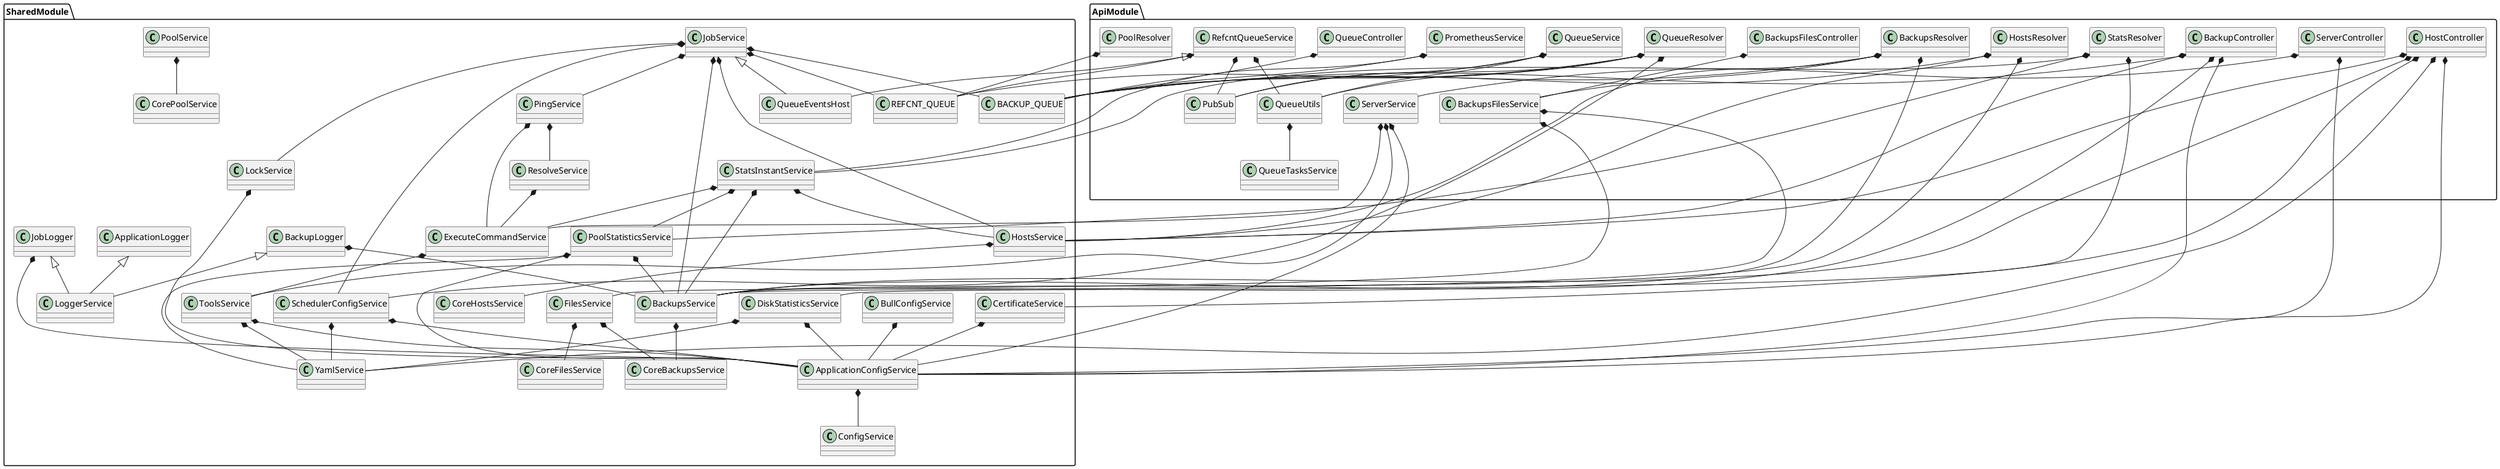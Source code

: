 @startuml
package "SharedModule" {
  JobService <|-- QueueEventsHost
  JobService *-- BACKUP_QUEUE
  JobService *-- REFCNT_QUEUE
  JobService *-- LockService
  JobService *-- HostsService
  JobService *-- BackupsService
  JobService *-- SchedulerConfigService
  JobService *-- PingService

  CertificateService *-- ApplicationConfigService

  BackupLogger <|-- LoggerService
  BackupLogger *-- BackupsService

  BackupsService *-- CoreBackupsService
  HostsService *-- CoreHostsService
  LockService *-- ApplicationConfigService

  PoolService *-- CorePoolService

  ExecuteCommandService *-- ToolsService
  PingService *-- ExecuteCommandService
  PingService *-- ResolveService
  ResolveService *-- ExecuteCommandService
  ToolsService *-- ApplicationConfigService
  ToolsService *-- YamlService

  ApplicationConfigService *-- ConfigService
  SchedulerConfigService *-- ApplicationConfigService
  SchedulerConfigService *-- YamlService

  FilesService *-- CoreBackupsService
  FilesService *-- CoreFilesService

  ApplicationLogger <|-- LoggerService

  BullConfigService *-- ApplicationConfigService

  DiskStatisticsService *-- YamlService
  DiskStatisticsService *-- ApplicationConfigService

  PoolStatisticsService *-- YamlService
  PoolStatisticsService *-- ApplicationConfigService
  PoolStatisticsService *-- BackupsService

  StatsInstantService *-- ExecuteCommandService
  StatsInstantService *-- HostsService
  StatsInstantService *-- BackupsService
  StatsInstantService *-- PoolStatisticsService

  JobLogger <|-- LoggerService
  JobLogger *-- ApplicationConfigService
}

package ApiModule {
  BackupsFilesController *-- BackupsFilesService
  BackupsFilesService *-- BackupsService
  BackupsFilesService *-- FilesService
  BackupController *-- BACKUP_QUEUE
  BackupController *-- ApplicationConfigService
  BackupController *-- HostsService
  BackupController *-- BackupsService
  BackupsResolver *-- BACKUP_QUEUE
  BackupsResolver *-- BackupsFilesService
  BackupsResolver *-- HostsService
  BackupsResolver *-- BackupsService

  HostController *-- ApplicationConfigService
  HostController *-- CertificateService
  HostController *-- BackupsService
  HostController *-- HostsService
  HostController *-- YamlService

  HostsResolver *-- BACKUP_QUEUE
  HostsResolver *-- HostsService
  HostsResolver *-- BackupsService

  PoolResolver *-- REFCNT_QUEUE

  QueueController *-- BACKUP_QUEUE
  QueueResolver *-- BACKUP_QUEUE
  QueueResolver *-- REFCNT_QUEUE
  QueueResolver *-- PubSub
  QueueResolver *-- SchedulerConfigService
  QueueResolver *-- QueueUtils

  QueueService *-- BACKUP_QUEUE
  QueueService *-- PubSub
  QueueService *-- QueueUtils

  QueueUtils *-- QueueTasksService

  RefcntQueueService <|-- QueueEventsHost
  RefcntQueueService *-- REFCNT_QUEUE
  RefcntQueueService *-- PubSub
  RefcntQueueService *-- QueueUtils

  ServerController *-- ApplicationConfigService
  ServerController *-- ServerService

  ServerService *-- ApplicationConfigService
  ServerService *-- ToolsService
  ServerService *-- ExecuteCommandService

  PrometheusService *-- BACKUP_QUEUE
  PrometheusService *-- StatsInstantService

  StatsResolver *-- StatsInstantService
  StatsResolver *-- PoolStatisticsService
  StatsResolver *-- DiskStatisticsService
}

@enduml
